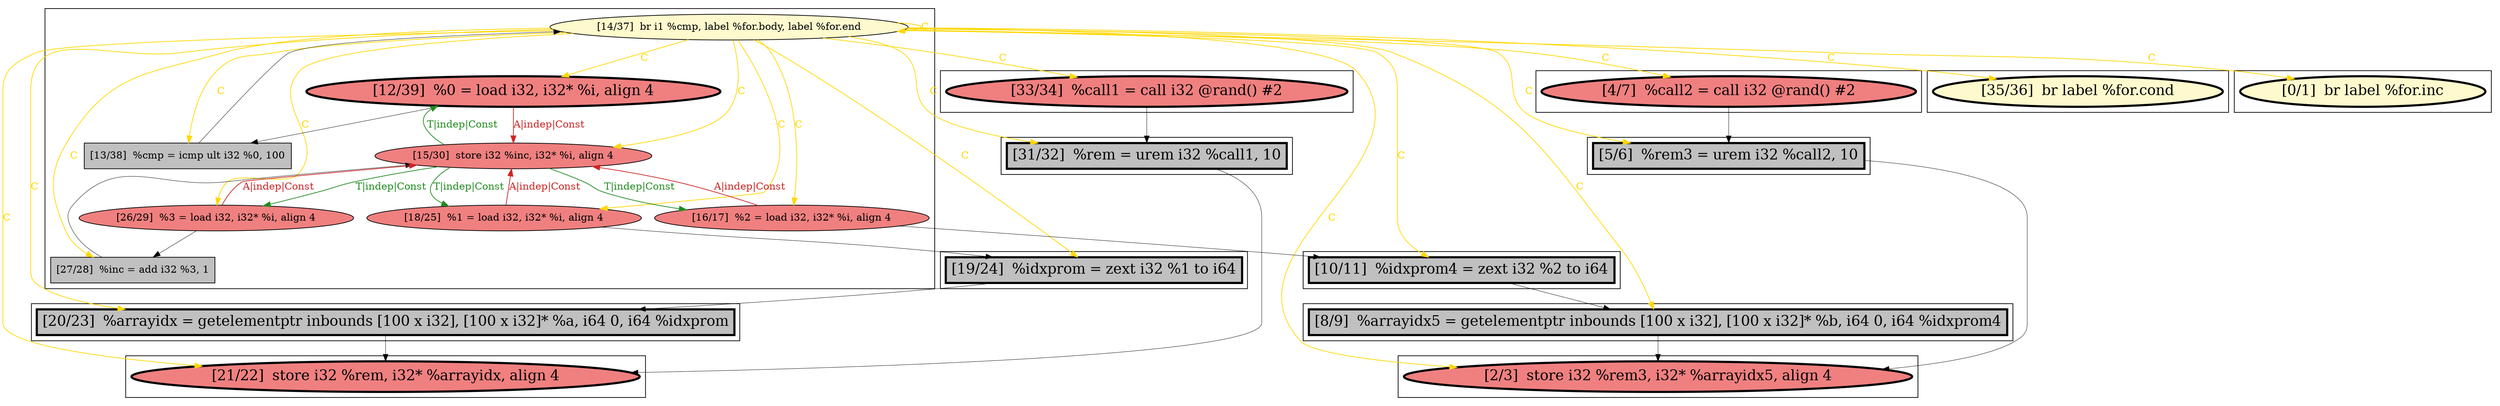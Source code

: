 
digraph G {



node349->node339 [style=solid,color=gold,label="C",penwidth=1.0,fontcolor=gold ]
node349->node352 [style=solid,color=gold,label="C",penwidth=1.0,fontcolor=gold ]
node349->node349 [style=solid,color=gold,label="C",penwidth=1.0,fontcolor=gold ]
node349->node340 [style=solid,color=gold,label="C",penwidth=1.0,fontcolor=gold ]
node336->node335 [style=solid,color=black,label="",penwidth=0.5,fontcolor=black ]
node349->node345 [style=solid,color=gold,label="C",penwidth=1.0,fontcolor=gold ]
node345->node348 [style=solid,color=black,label="",penwidth=0.5,fontcolor=black ]
node349->node351 [style=solid,color=gold,label="C",penwidth=1.0,fontcolor=gold ]
node349->node334 [style=solid,color=gold,label="C",penwidth=1.0,fontcolor=gold ]
node349->node350 [style=solid,color=gold,label="C",penwidth=1.0,fontcolor=gold ]
node349->node335 [style=solid,color=gold,label="C",penwidth=1.0,fontcolor=gold ]
node338->node336 [style=solid,color=black,label="",penwidth=0.5,fontcolor=black ]
node349->node343 [style=solid,color=gold,label="C",penwidth=1.0,fontcolor=gold ]
node346->node350 [style=solid,color=black,label="",penwidth=0.5,fontcolor=black ]
node344->node347 [style=solid,color=forestgreen,label="T|indep|Const",penwidth=1.0,fontcolor=forestgreen ]
node349->node341 [style=solid,color=gold,label="C",penwidth=1.0,fontcolor=gold ]
node344->node346 [style=solid,color=forestgreen,label="T|indep|Const",penwidth=1.0,fontcolor=forestgreen ]
node347->node344 [style=solid,color=firebrick3,label="A|indep|Const",penwidth=1.0,fontcolor=firebrick3 ]
node349->node353 [style=solid,color=gold,label="C",penwidth=1.0,fontcolor=gold ]
node347->node342 [style=solid,color=black,label="",penwidth=0.5,fontcolor=black ]
node351->node341 [style=solid,color=black,label="",penwidth=0.5,fontcolor=black ]
node349->node336 [style=solid,color=gold,label="C",penwidth=1.0,fontcolor=gold ]
node348->node349 [style=solid,color=black,label="",penwidth=0.5,fontcolor=black ]
node342->node337 [style=solid,color=black,label="",penwidth=0.5,fontcolor=black ]
node352->node353 [style=solid,color=black,label="",penwidth=0.5,fontcolor=black ]
node346->node344 [style=solid,color=firebrick3,label="A|indep|Const",penwidth=1.0,fontcolor=firebrick3 ]
node349->node342 [style=solid,color=gold,label="C",penwidth=1.0,fontcolor=gold ]
node337->node335 [style=solid,color=black,label="",penwidth=0.5,fontcolor=black ]
node343->node344 [style=solid,color=firebrick3,label="A|indep|Const",penwidth=1.0,fontcolor=firebrick3 ]
node349->node338 [style=solid,color=gold,label="C",penwidth=1.0,fontcolor=gold ]
node353->node339 [style=solid,color=black,label="",penwidth=0.5,fontcolor=black ]
node349->node348 [style=solid,color=gold,label="C",penwidth=1.0,fontcolor=gold ]
node350->node344 [style=solid,color=black,label="",penwidth=0.5,fontcolor=black ]
node349->node346 [style=solid,color=gold,label="C",penwidth=1.0,fontcolor=gold ]
node349->node337 [style=solid,color=gold,label="C",penwidth=1.0,fontcolor=gold ]
node344->node345 [style=solid,color=forestgreen,label="T|indep|Const",penwidth=1.0,fontcolor=forestgreen ]
node343->node352 [style=solid,color=black,label="",penwidth=0.5,fontcolor=black ]
node349->node347 [style=solid,color=gold,label="C",penwidth=1.0,fontcolor=gold ]
node345->node344 [style=solid,color=firebrick3,label="A|indep|Const",penwidth=1.0,fontcolor=firebrick3 ]
node344->node343 [style=solid,color=forestgreen,label="T|indep|Const",penwidth=1.0,fontcolor=forestgreen ]
node341->node339 [style=solid,color=black,label="",penwidth=0.5,fontcolor=black ]
node349->node344 [style=solid,color=gold,label="C",penwidth=1.0,fontcolor=gold ]


subgraph cluster11 {


node352 [penwidth=3.0,fontsize=20,fillcolor=grey,label="[19/24]  %idxprom = zext i32 %1 to i64",shape=rectangle,style=filled ]



}

subgraph cluster10 {


node351 [penwidth=3.0,fontsize=20,fillcolor=lightcoral,label="[33/34]  %call1 = call i32 @rand() #2",shape=ellipse,style=filled ]



}

subgraph cluster9 {


node350 [fillcolor=grey,label="[27/28]  %inc = add i32 %3, 1",shape=rectangle,style=filled ]
node344 [fillcolor=lightcoral,label="[15/30]  store i32 %inc, i32* %i, align 4",shape=ellipse,style=filled ]
node343 [fillcolor=lightcoral,label="[18/25]  %1 = load i32, i32* %i, align 4",shape=ellipse,style=filled ]
node346 [fillcolor=lightcoral,label="[26/29]  %3 = load i32, i32* %i, align 4",shape=ellipse,style=filled ]
node349 [fillcolor=lemonchiffon,label="[14/37]  br i1 %cmp, label %for.body, label %for.end",shape=ellipse,style=filled ]
node345 [penwidth=3.0,fontsize=20,fillcolor=lightcoral,label="[12/39]  %0 = load i32, i32* %i, align 4",shape=ellipse,style=filled ]
node347 [fillcolor=lightcoral,label="[16/17]  %2 = load i32, i32* %i, align 4",shape=ellipse,style=filled ]
node348 [fillcolor=grey,label="[13/38]  %cmp = icmp ult i32 %0, 100",shape=rectangle,style=filled ]



}

subgraph cluster8 {


node342 [penwidth=3.0,fontsize=20,fillcolor=grey,label="[10/11]  %idxprom4 = zext i32 %2 to i64",shape=rectangle,style=filled ]



}

subgraph cluster7 {


node341 [penwidth=3.0,fontsize=20,fillcolor=grey,label="[31/32]  %rem = urem i32 %call1, 10",shape=rectangle,style=filled ]



}

subgraph cluster6 {


node340 [penwidth=3.0,fontsize=20,fillcolor=lemonchiffon,label="[35/36]  br label %for.cond",shape=ellipse,style=filled ]



}

subgraph cluster0 {


node334 [penwidth=3.0,fontsize=20,fillcolor=lemonchiffon,label="[0/1]  br label %for.inc",shape=ellipse,style=filled ]



}

subgraph cluster12 {


node353 [penwidth=3.0,fontsize=20,fillcolor=grey,label="[20/23]  %arrayidx = getelementptr inbounds [100 x i32], [100 x i32]* %a, i64 0, i64 %idxprom",shape=rectangle,style=filled ]



}

subgraph cluster5 {


node339 [penwidth=3.0,fontsize=20,fillcolor=lightcoral,label="[21/22]  store i32 %rem, i32* %arrayidx, align 4",shape=ellipse,style=filled ]



}

subgraph cluster1 {


node335 [penwidth=3.0,fontsize=20,fillcolor=lightcoral,label="[2/3]  store i32 %rem3, i32* %arrayidx5, align 4",shape=ellipse,style=filled ]



}

subgraph cluster2 {


node336 [penwidth=3.0,fontsize=20,fillcolor=grey,label="[5/6]  %rem3 = urem i32 %call2, 10",shape=rectangle,style=filled ]



}

subgraph cluster3 {


node337 [penwidth=3.0,fontsize=20,fillcolor=grey,label="[8/9]  %arrayidx5 = getelementptr inbounds [100 x i32], [100 x i32]* %b, i64 0, i64 %idxprom4",shape=rectangle,style=filled ]



}

subgraph cluster4 {


node338 [penwidth=3.0,fontsize=20,fillcolor=lightcoral,label="[4/7]  %call2 = call i32 @rand() #2",shape=ellipse,style=filled ]



}

}
